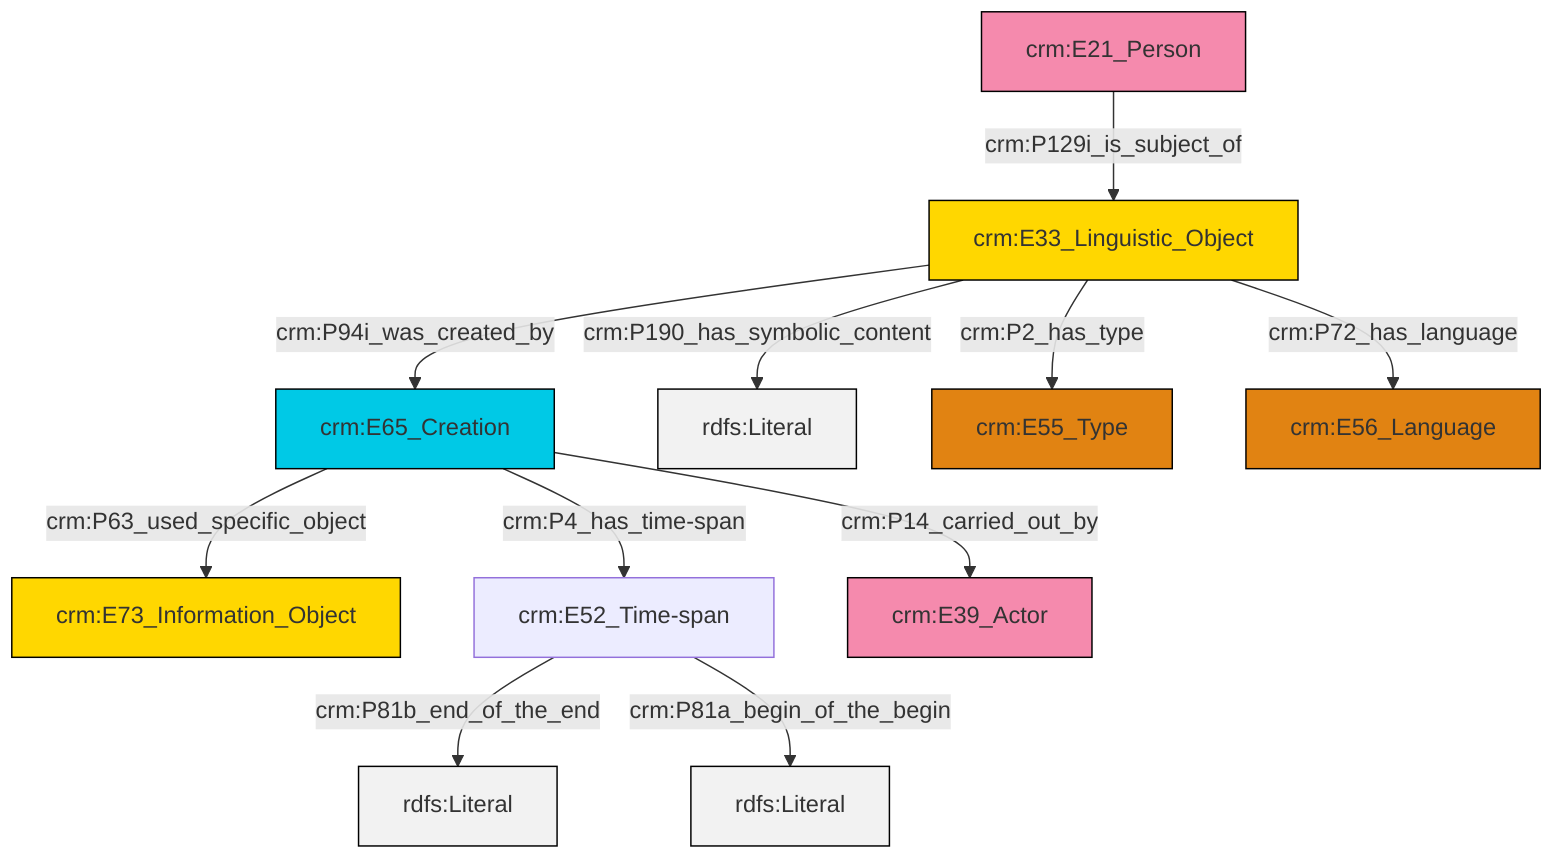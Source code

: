 graph TD
classDef Literal fill:#f2f2f2,stroke:#000000;
classDef CRM_Entity fill:#FFFFFF,stroke:#000000;
classDef Temporal_Entity fill:#00C9E6, stroke:#000000;
classDef Type fill:#E18312, stroke:#000000;
classDef Time-Span fill:#2C9C91, stroke:#000000;
classDef Appellation fill:#FFEB7F, stroke:#000000;
classDef Place fill:#008836, stroke:#000000;
classDef Persistent_Item fill:#B266B2, stroke:#000000;
classDef Conceptual_Object fill:#FFD700, stroke:#000000;
classDef Physical_Thing fill:#D2B48C, stroke:#000000;
classDef Actor fill:#f58aad, stroke:#000000;
classDef PC_Classes fill:#4ce600, stroke:#000000;
classDef Multi fill:#cccccc,stroke:#000000;

6["crm:E33_Linguistic_Object"]:::Conceptual_Object -->|crm:P190_has_symbolic_content| 7[rdfs:Literal]:::Literal
2["crm:E65_Creation"]:::Temporal_Entity -->|crm:P4_has_time-span| 4["crm:E52_Time-span"]:::Default
8["crm:E21_Person"]:::Actor -->|crm:P129i_is_subject_of| 6["crm:E33_Linguistic_Object"]:::Conceptual_Object
4["crm:E52_Time-span"]:::Default -->|crm:P81b_end_of_the_end| 11[rdfs:Literal]:::Literal
6["crm:E33_Linguistic_Object"]:::Conceptual_Object -->|crm:P72_has_language| 12["crm:E56_Language"]:::Type
6["crm:E33_Linguistic_Object"]:::Conceptual_Object -->|crm:P94i_was_created_by| 2["crm:E65_Creation"]:::Temporal_Entity
6["crm:E33_Linguistic_Object"]:::Conceptual_Object -->|crm:P2_has_type| 9["crm:E55_Type"]:::Type
2["crm:E65_Creation"]:::Temporal_Entity -->|crm:P14_carried_out_by| 14["crm:E39_Actor"]:::Actor
4["crm:E52_Time-span"]:::Default -->|crm:P81a_begin_of_the_begin| 18[rdfs:Literal]:::Literal
2["crm:E65_Creation"]:::Temporal_Entity -->|crm:P63_used_specific_object| 0["crm:E73_Information_Object"]:::Conceptual_Object